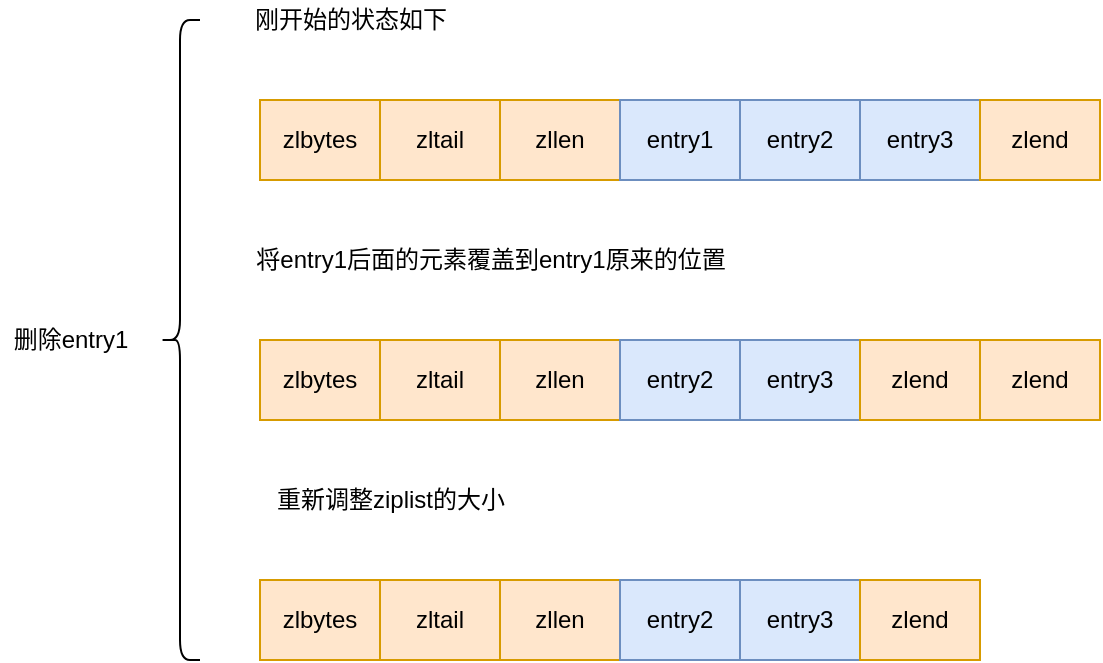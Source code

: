 <mxfile version="15.4.0" type="device" pages="2"><diagram id="l7AXf2u5OJyCYRpll28Z" name="第 1 页"><mxGraphModel dx="1773" dy="624" grid="1" gridSize="10" guides="1" tooltips="1" connect="1" arrows="1" fold="1" page="1" pageScale="1" pageWidth="827" pageHeight="1169" math="0" shadow="0"><root><mxCell id="0"/><mxCell id="1" parent="0"/><mxCell id="gGSomZHwgZlFmnxfoVt7-13" value="&lt;span&gt;zlbytes&lt;/span&gt;" style="rounded=0;whiteSpace=wrap;html=1;fillColor=#ffe6cc;strokeColor=#d79b00;" vertex="1" parent="1"><mxGeometry x="70" y="480" width="60" height="40" as="geometry"/></mxCell><mxCell id="gGSomZHwgZlFmnxfoVt7-14" value="&lt;span&gt;zltail&lt;/span&gt;" style="rounded=0;whiteSpace=wrap;html=1;fillColor=#ffe6cc;strokeColor=#d79b00;" vertex="1" parent="1"><mxGeometry x="130" y="480" width="60" height="40" as="geometry"/></mxCell><mxCell id="gGSomZHwgZlFmnxfoVt7-15" value="&lt;span&gt;zllen&lt;/span&gt;" style="rounded=0;whiteSpace=wrap;html=1;fillColor=#ffe6cc;strokeColor=#d79b00;" vertex="1" parent="1"><mxGeometry x="190" y="480" width="60" height="40" as="geometry"/></mxCell><mxCell id="gGSomZHwgZlFmnxfoVt7-16" value="&lt;span&gt;entry1&lt;/span&gt;" style="rounded=0;whiteSpace=wrap;html=1;fillColor=#dae8fc;strokeColor=#6c8ebf;" vertex="1" parent="1"><mxGeometry x="250" y="480" width="60" height="40" as="geometry"/></mxCell><mxCell id="gGSomZHwgZlFmnxfoVt7-17" value="&lt;span&gt;entry2&lt;/span&gt;" style="rounded=0;whiteSpace=wrap;html=1;fillColor=#dae8fc;strokeColor=#6c8ebf;" vertex="1" parent="1"><mxGeometry x="310" y="480" width="60" height="40" as="geometry"/></mxCell><mxCell id="gGSomZHwgZlFmnxfoVt7-18" value="entry3" style="rounded=0;whiteSpace=wrap;html=1;fillColor=#dae8fc;strokeColor=#6c8ebf;" vertex="1" parent="1"><mxGeometry x="370" y="480" width="60" height="40" as="geometry"/></mxCell><mxCell id="gGSomZHwgZlFmnxfoVt7-19" value="&lt;span&gt;zlend&lt;/span&gt;" style="rounded=0;whiteSpace=wrap;html=1;fillColor=#ffe6cc;strokeColor=#d79b00;" vertex="1" parent="1"><mxGeometry x="430" y="480" width="60" height="40" as="geometry"/></mxCell><mxCell id="gGSomZHwgZlFmnxfoVt7-20" value="&lt;span&gt;zlbytes&lt;/span&gt;" style="rounded=0;whiteSpace=wrap;html=1;fillColor=#ffe6cc;strokeColor=#d79b00;" vertex="1" parent="1"><mxGeometry x="70" y="600" width="60" height="40" as="geometry"/></mxCell><mxCell id="gGSomZHwgZlFmnxfoVt7-21" value="&lt;span&gt;zltail&lt;/span&gt;" style="rounded=0;whiteSpace=wrap;html=1;fillColor=#ffe6cc;strokeColor=#d79b00;" vertex="1" parent="1"><mxGeometry x="130" y="600" width="60" height="40" as="geometry"/></mxCell><mxCell id="gGSomZHwgZlFmnxfoVt7-22" value="&lt;span&gt;zllen&lt;/span&gt;" style="rounded=0;whiteSpace=wrap;html=1;fillColor=#ffe6cc;strokeColor=#d79b00;" vertex="1" parent="1"><mxGeometry x="190" y="600" width="60" height="40" as="geometry"/></mxCell><mxCell id="gGSomZHwgZlFmnxfoVt7-23" value="&lt;span&gt;entry2&lt;/span&gt;" style="rounded=0;whiteSpace=wrap;html=1;fillColor=#dae8fc;strokeColor=#6c8ebf;" vertex="1" parent="1"><mxGeometry x="250" y="600" width="60" height="40" as="geometry"/></mxCell><mxCell id="gGSomZHwgZlFmnxfoVt7-24" value="&lt;span&gt;entry3&lt;/span&gt;" style="rounded=0;whiteSpace=wrap;html=1;fillColor=#dae8fc;strokeColor=#6c8ebf;" vertex="1" parent="1"><mxGeometry x="310" y="600" width="60" height="40" as="geometry"/></mxCell><mxCell id="gGSomZHwgZlFmnxfoVt7-25" value="zlend" style="rounded=0;whiteSpace=wrap;html=1;fillColor=#ffe6cc;strokeColor=#d79b00;" vertex="1" parent="1"><mxGeometry x="370" y="600" width="60" height="40" as="geometry"/></mxCell><mxCell id="gGSomZHwgZlFmnxfoVt7-26" value="&lt;span&gt;zlend&lt;/span&gt;" style="rounded=0;whiteSpace=wrap;html=1;fillColor=#ffe6cc;strokeColor=#d79b00;" vertex="1" parent="1"><mxGeometry x="430" y="600" width="60" height="40" as="geometry"/></mxCell><mxCell id="gGSomZHwgZlFmnxfoVt7-27" value="&lt;span&gt;zlbytes&lt;/span&gt;" style="rounded=0;whiteSpace=wrap;html=1;fillColor=#ffe6cc;strokeColor=#d79b00;" vertex="1" parent="1"><mxGeometry x="70" y="720" width="60" height="40" as="geometry"/></mxCell><mxCell id="gGSomZHwgZlFmnxfoVt7-28" value="&lt;span&gt;zltail&lt;/span&gt;" style="rounded=0;whiteSpace=wrap;html=1;fillColor=#ffe6cc;strokeColor=#d79b00;" vertex="1" parent="1"><mxGeometry x="130" y="720" width="60" height="40" as="geometry"/></mxCell><mxCell id="gGSomZHwgZlFmnxfoVt7-29" value="&lt;span&gt;zllen&lt;/span&gt;" style="rounded=0;whiteSpace=wrap;html=1;fillColor=#ffe6cc;strokeColor=#d79b00;" vertex="1" parent="1"><mxGeometry x="190" y="720" width="60" height="40" as="geometry"/></mxCell><mxCell id="gGSomZHwgZlFmnxfoVt7-30" value="&lt;span&gt;entry2&lt;/span&gt;" style="rounded=0;whiteSpace=wrap;html=1;fillColor=#dae8fc;strokeColor=#6c8ebf;" vertex="1" parent="1"><mxGeometry x="250" y="720" width="60" height="40" as="geometry"/></mxCell><mxCell id="gGSomZHwgZlFmnxfoVt7-31" value="&lt;span&gt;entry3&lt;/span&gt;" style="rounded=0;whiteSpace=wrap;html=1;fillColor=#dae8fc;strokeColor=#6c8ebf;" vertex="1" parent="1"><mxGeometry x="310" y="720" width="60" height="40" as="geometry"/></mxCell><mxCell id="gGSomZHwgZlFmnxfoVt7-32" value="zlend" style="rounded=0;whiteSpace=wrap;html=1;fillColor=#ffe6cc;strokeColor=#d79b00;" vertex="1" parent="1"><mxGeometry x="370" y="720" width="60" height="40" as="geometry"/></mxCell><mxCell id="gGSomZHwgZlFmnxfoVt7-34" value="删除&lt;span&gt;entry1&lt;/span&gt;" style="text;html=1;align=center;verticalAlign=middle;resizable=0;points=[];autosize=1;strokeColor=none;fillColor=none;" vertex="1" parent="1"><mxGeometry x="-60" y="590" width="70" height="20" as="geometry"/></mxCell><mxCell id="gGSomZHwgZlFmnxfoVt7-35" value="将entry1后面的元素覆盖到entry1原来的位置" style="text;html=1;align=center;verticalAlign=middle;resizable=0;points=[];autosize=1;strokeColor=none;fillColor=none;" vertex="1" parent="1"><mxGeometry x="60" y="550" width="250" height="20" as="geometry"/></mxCell><mxCell id="gGSomZHwgZlFmnxfoVt7-36" value="重新调整ziplist的大小" style="text;html=1;align=center;verticalAlign=middle;resizable=0;points=[];autosize=1;strokeColor=none;fillColor=none;" vertex="1" parent="1"><mxGeometry x="70" y="670" width="130" height="20" as="geometry"/></mxCell><mxCell id="gGSomZHwgZlFmnxfoVt7-37" value="刚开始的状态如下" style="text;html=1;align=center;verticalAlign=middle;resizable=0;points=[];autosize=1;strokeColor=none;fillColor=none;" vertex="1" parent="1"><mxGeometry x="60" y="430" width="110" height="20" as="geometry"/></mxCell><mxCell id="gGSomZHwgZlFmnxfoVt7-38" value="" style="shape=curlyBracket;whiteSpace=wrap;html=1;rounded=1;" vertex="1" parent="1"><mxGeometry x="20" y="440" width="20" height="320" as="geometry"/></mxCell></root></mxGraphModel></diagram><diagram id="9kD9KviT_YAAgb6jDQbq" name="第 2 页"><mxGraphModel dx="1773" dy="624" grid="1" gridSize="10" guides="1" tooltips="1" connect="1" arrows="1" fold="1" page="1" pageScale="1" pageWidth="827" pageHeight="1169" math="0" shadow="0"><root><mxCell id="y_zm42qLY7ptz75lRQQS-0"/><mxCell id="y_zm42qLY7ptz75lRQQS-1" parent="y_zm42qLY7ptz75lRQQS-0"/><mxCell id="h4n9fQTiPesLtC5BdurY-0" value="&lt;span&gt;zlbytes&lt;/span&gt;" style="rounded=0;whiteSpace=wrap;html=1;fillColor=#ffe6cc;strokeColor=#d79b00;" vertex="1" parent="y_zm42qLY7ptz75lRQQS-1"><mxGeometry x="70" y="480" width="60" height="40" as="geometry"/></mxCell><mxCell id="h4n9fQTiPesLtC5BdurY-1" value="&lt;span&gt;zltail&lt;/span&gt;" style="rounded=0;whiteSpace=wrap;html=1;fillColor=#ffe6cc;strokeColor=#d79b00;" vertex="1" parent="y_zm42qLY7ptz75lRQQS-1"><mxGeometry x="130" y="480" width="60" height="40" as="geometry"/></mxCell><mxCell id="h4n9fQTiPesLtC5BdurY-2" value="&lt;span&gt;zllen&lt;/span&gt;" style="rounded=0;whiteSpace=wrap;html=1;fillColor=#ffe6cc;strokeColor=#d79b00;" vertex="1" parent="y_zm42qLY7ptz75lRQQS-1"><mxGeometry x="190" y="480" width="60" height="40" as="geometry"/></mxCell><mxCell id="h4n9fQTiPesLtC5BdurY-3" value="&lt;span&gt;entry1&lt;/span&gt;" style="rounded=0;whiteSpace=wrap;html=1;fillColor=#dae8fc;strokeColor=#6c8ebf;" vertex="1" parent="y_zm42qLY7ptz75lRQQS-1"><mxGeometry x="250" y="480" width="60" height="40" as="geometry"/></mxCell><mxCell id="h4n9fQTiPesLtC5BdurY-4" value="&lt;span&gt;entry2&lt;/span&gt;" style="rounded=0;whiteSpace=wrap;html=1;fillColor=#dae8fc;strokeColor=#6c8ebf;" vertex="1" parent="y_zm42qLY7ptz75lRQQS-1"><mxGeometry x="310" y="480" width="60" height="40" as="geometry"/></mxCell><mxCell id="h4n9fQTiPesLtC5BdurY-5" value="entry3" style="rounded=0;whiteSpace=wrap;html=1;fillColor=#dae8fc;strokeColor=#6c8ebf;" vertex="1" parent="y_zm42qLY7ptz75lRQQS-1"><mxGeometry x="370" y="480" width="60" height="40" as="geometry"/></mxCell><mxCell id="h4n9fQTiPesLtC5BdurY-6" value="&lt;span&gt;zlend&lt;/span&gt;" style="rounded=0;whiteSpace=wrap;html=1;fillColor=#ffe6cc;strokeColor=#d79b00;" vertex="1" parent="y_zm42qLY7ptz75lRQQS-1"><mxGeometry x="430" y="480" width="60" height="40" as="geometry"/></mxCell><mxCell id="h4n9fQTiPesLtC5BdurY-7" value="&lt;span&gt;zlbytes&lt;/span&gt;" style="rounded=0;whiteSpace=wrap;html=1;fillColor=#ffe6cc;strokeColor=#d79b00;" vertex="1" parent="y_zm42qLY7ptz75lRQQS-1"><mxGeometry x="70" y="600" width="60" height="40" as="geometry"/></mxCell><mxCell id="h4n9fQTiPesLtC5BdurY-8" value="&lt;span&gt;zltail&lt;/span&gt;" style="rounded=0;whiteSpace=wrap;html=1;fillColor=#ffe6cc;strokeColor=#d79b00;" vertex="1" parent="y_zm42qLY7ptz75lRQQS-1"><mxGeometry x="130" y="600" width="60" height="40" as="geometry"/></mxCell><mxCell id="h4n9fQTiPesLtC5BdurY-9" value="&lt;span&gt;zllen&lt;/span&gt;" style="rounded=0;whiteSpace=wrap;html=1;fillColor=#ffe6cc;strokeColor=#d79b00;" vertex="1" parent="y_zm42qLY7ptz75lRQQS-1"><mxGeometry x="190" y="600" width="60" height="40" as="geometry"/></mxCell><mxCell id="h4n9fQTiPesLtC5BdurY-10" value="&lt;span&gt;entry2&lt;/span&gt;" style="rounded=0;whiteSpace=wrap;html=1;fillColor=#dae8fc;strokeColor=#6c8ebf;" vertex="1" parent="y_zm42qLY7ptz75lRQQS-1"><mxGeometry x="370" y="600" width="60" height="40" as="geometry"/></mxCell><mxCell id="h4n9fQTiPesLtC5BdurY-11" value="&lt;span&gt;entry3&lt;/span&gt;" style="rounded=0;whiteSpace=wrap;html=1;fillColor=#dae8fc;strokeColor=#6c8ebf;" vertex="1" parent="y_zm42qLY7ptz75lRQQS-1"><mxGeometry x="430" y="600" width="60" height="40" as="geometry"/></mxCell><mxCell id="h4n9fQTiPesLtC5BdurY-12" value="zlend" style="rounded=0;whiteSpace=wrap;html=1;fillColor=#ffe6cc;strokeColor=#d79b00;" vertex="1" parent="y_zm42qLY7ptz75lRQQS-1"><mxGeometry x="490" y="600" width="60" height="40" as="geometry"/></mxCell><mxCell id="h4n9fQTiPesLtC5BdurY-14" value="&lt;span&gt;zlbytes&lt;/span&gt;" style="rounded=0;whiteSpace=wrap;html=1;fillColor=#ffe6cc;strokeColor=#d79b00;" vertex="1" parent="y_zm42qLY7ptz75lRQQS-1"><mxGeometry x="70" y="720" width="60" height="40" as="geometry"/></mxCell><mxCell id="h4n9fQTiPesLtC5BdurY-15" value="&lt;span&gt;zltail&lt;/span&gt;" style="rounded=0;whiteSpace=wrap;html=1;fillColor=#ffe6cc;strokeColor=#d79b00;" vertex="1" parent="y_zm42qLY7ptz75lRQQS-1"><mxGeometry x="130" y="720" width="60" height="40" as="geometry"/></mxCell><mxCell id="h4n9fQTiPesLtC5BdurY-16" value="&lt;span&gt;zllen&lt;/span&gt;" style="rounded=0;whiteSpace=wrap;html=1;fillColor=#ffe6cc;strokeColor=#d79b00;" vertex="1" parent="y_zm42qLY7ptz75lRQQS-1"><mxGeometry x="190" y="720" width="60" height="40" as="geometry"/></mxCell><mxCell id="h4n9fQTiPesLtC5BdurY-17" value="&lt;span&gt;entry2&lt;/span&gt;" style="rounded=0;whiteSpace=wrap;html=1;fillColor=#dae8fc;strokeColor=#6c8ebf;" vertex="1" parent="y_zm42qLY7ptz75lRQQS-1"><mxGeometry x="370" y="720" width="60" height="40" as="geometry"/></mxCell><mxCell id="h4n9fQTiPesLtC5BdurY-18" value="&lt;span&gt;entry3&lt;/span&gt;" style="rounded=0;whiteSpace=wrap;html=1;fillColor=#dae8fc;strokeColor=#6c8ebf;" vertex="1" parent="y_zm42qLY7ptz75lRQQS-1"><mxGeometry x="430" y="720" width="60" height="40" as="geometry"/></mxCell><mxCell id="h4n9fQTiPesLtC5BdurY-19" value="zlend" style="rounded=0;whiteSpace=wrap;html=1;fillColor=#ffe6cc;strokeColor=#d79b00;" vertex="1" parent="y_zm42qLY7ptz75lRQQS-1"><mxGeometry x="490" y="720" width="60" height="40" as="geometry"/></mxCell><mxCell id="h4n9fQTiPesLtC5BdurY-20" value="&lt;span&gt;增加entry0&lt;/span&gt;" style="text;html=1;align=center;verticalAlign=middle;resizable=0;points=[];autosize=1;strokeColor=none;fillColor=none;" vertex="1" parent="y_zm42qLY7ptz75lRQQS-1"><mxGeometry x="-60" y="590" width="70" height="20" as="geometry"/></mxCell><mxCell id="h4n9fQTiPesLtC5BdurY-21" value="算出entry0应该放的位置，例如为i，重新分配大小，将i及其后面的元素都往后移" style="text;html=1;align=center;verticalAlign=middle;resizable=0;points=[];autosize=1;strokeColor=none;fillColor=none;" vertex="1" parent="y_zm42qLY7ptz75lRQQS-1"><mxGeometry x="65" y="550" width="440" height="20" as="geometry"/></mxCell><mxCell id="h4n9fQTiPesLtC5BdurY-22" value="将entry0放入i上" style="text;html=1;align=center;verticalAlign=middle;resizable=0;points=[];autosize=1;strokeColor=none;fillColor=none;" vertex="1" parent="y_zm42qLY7ptz75lRQQS-1"><mxGeometry x="70" y="670" width="100" height="20" as="geometry"/></mxCell><mxCell id="h4n9fQTiPesLtC5BdurY-23" value="刚开始的状态如下" style="text;html=1;align=center;verticalAlign=middle;resizable=0;points=[];autosize=1;strokeColor=none;fillColor=none;" vertex="1" parent="y_zm42qLY7ptz75lRQQS-1"><mxGeometry x="65" y="430" width="110" height="20" as="geometry"/></mxCell><mxCell id="h4n9fQTiPesLtC5BdurY-24" value="" style="shape=curlyBracket;whiteSpace=wrap;html=1;rounded=1;" vertex="1" parent="y_zm42qLY7ptz75lRQQS-1"><mxGeometry x="20" y="440" width="20" height="320" as="geometry"/></mxCell><mxCell id="nja3cYwhZXX1hmfyWuxp-0" value="" style="rounded=0;whiteSpace=wrap;html=1;fillColor=#f5f5f5;strokeColor=#666666;fontColor=#333333;" vertex="1" parent="y_zm42qLY7ptz75lRQQS-1"><mxGeometry x="250" y="600" width="60" height="40" as="geometry"/></mxCell><mxCell id="EMCrEeEaFeET8LK1F5kF-0" value="entry0" style="rounded=0;whiteSpace=wrap;html=1;fillColor=#dae8fc;strokeColor=#6c8ebf;" vertex="1" parent="y_zm42qLY7ptz75lRQQS-1"><mxGeometry x="250" y="720" width="60" height="40" as="geometry"/></mxCell><mxCell id="EMCrEeEaFeET8LK1F5kF-1" value="&lt;span&gt;entry1&lt;/span&gt;" style="rounded=0;whiteSpace=wrap;html=1;fillColor=#dae8fc;strokeColor=#6c8ebf;" vertex="1" parent="y_zm42qLY7ptz75lRQQS-1"><mxGeometry x="310" y="600" width="60" height="40" as="geometry"/></mxCell><mxCell id="EMCrEeEaFeET8LK1F5kF-2" value="&lt;span&gt;entry1&lt;/span&gt;" style="rounded=0;whiteSpace=wrap;html=1;fillColor=#dae8fc;strokeColor=#6c8ebf;" vertex="1" parent="y_zm42qLY7ptz75lRQQS-1"><mxGeometry x="310" y="720" width="60" height="40" as="geometry"/></mxCell></root></mxGraphModel></diagram></mxfile>